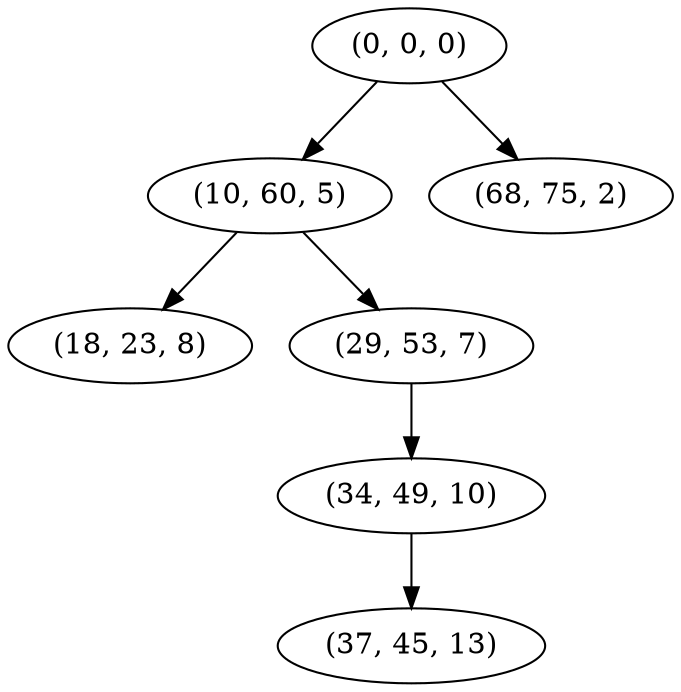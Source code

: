 digraph tree {
    "(0, 0, 0)";
    "(10, 60, 5)";
    "(18, 23, 8)";
    "(29, 53, 7)";
    "(34, 49, 10)";
    "(37, 45, 13)";
    "(68, 75, 2)";
    "(0, 0, 0)" -> "(10, 60, 5)";
    "(0, 0, 0)" -> "(68, 75, 2)";
    "(10, 60, 5)" -> "(18, 23, 8)";
    "(10, 60, 5)" -> "(29, 53, 7)";
    "(29, 53, 7)" -> "(34, 49, 10)";
    "(34, 49, 10)" -> "(37, 45, 13)";
}
